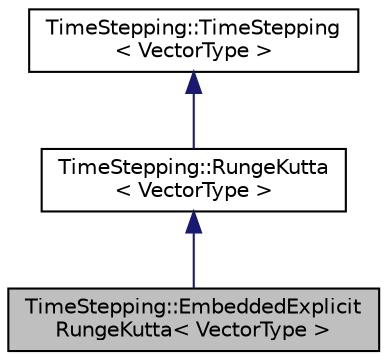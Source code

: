digraph "TimeStepping::EmbeddedExplicitRungeKutta&lt; VectorType &gt;"
{
 // LATEX_PDF_SIZE
  edge [fontname="Helvetica",fontsize="10",labelfontname="Helvetica",labelfontsize="10"];
  node [fontname="Helvetica",fontsize="10",shape=record];
  Node1 [label="TimeStepping::EmbeddedExplicit\lRungeKutta\< VectorType \>",height=0.2,width=0.4,color="black", fillcolor="grey75", style="filled", fontcolor="black",tooltip=" "];
  Node2 -> Node1 [dir="back",color="midnightblue",fontsize="10",style="solid",fontname="Helvetica"];
  Node2 [label="TimeStepping::RungeKutta\l\< VectorType \>",height=0.2,width=0.4,color="black", fillcolor="white", style="filled",URL="$classTimeStepping_1_1RungeKutta.html",tooltip=" "];
  Node3 -> Node2 [dir="back",color="midnightblue",fontsize="10",style="solid",fontname="Helvetica"];
  Node3 [label="TimeStepping::TimeStepping\l\< VectorType \>",height=0.2,width=0.4,color="black", fillcolor="white", style="filled",URL="$classTimeStepping_1_1TimeStepping.html",tooltip=" "];
}
